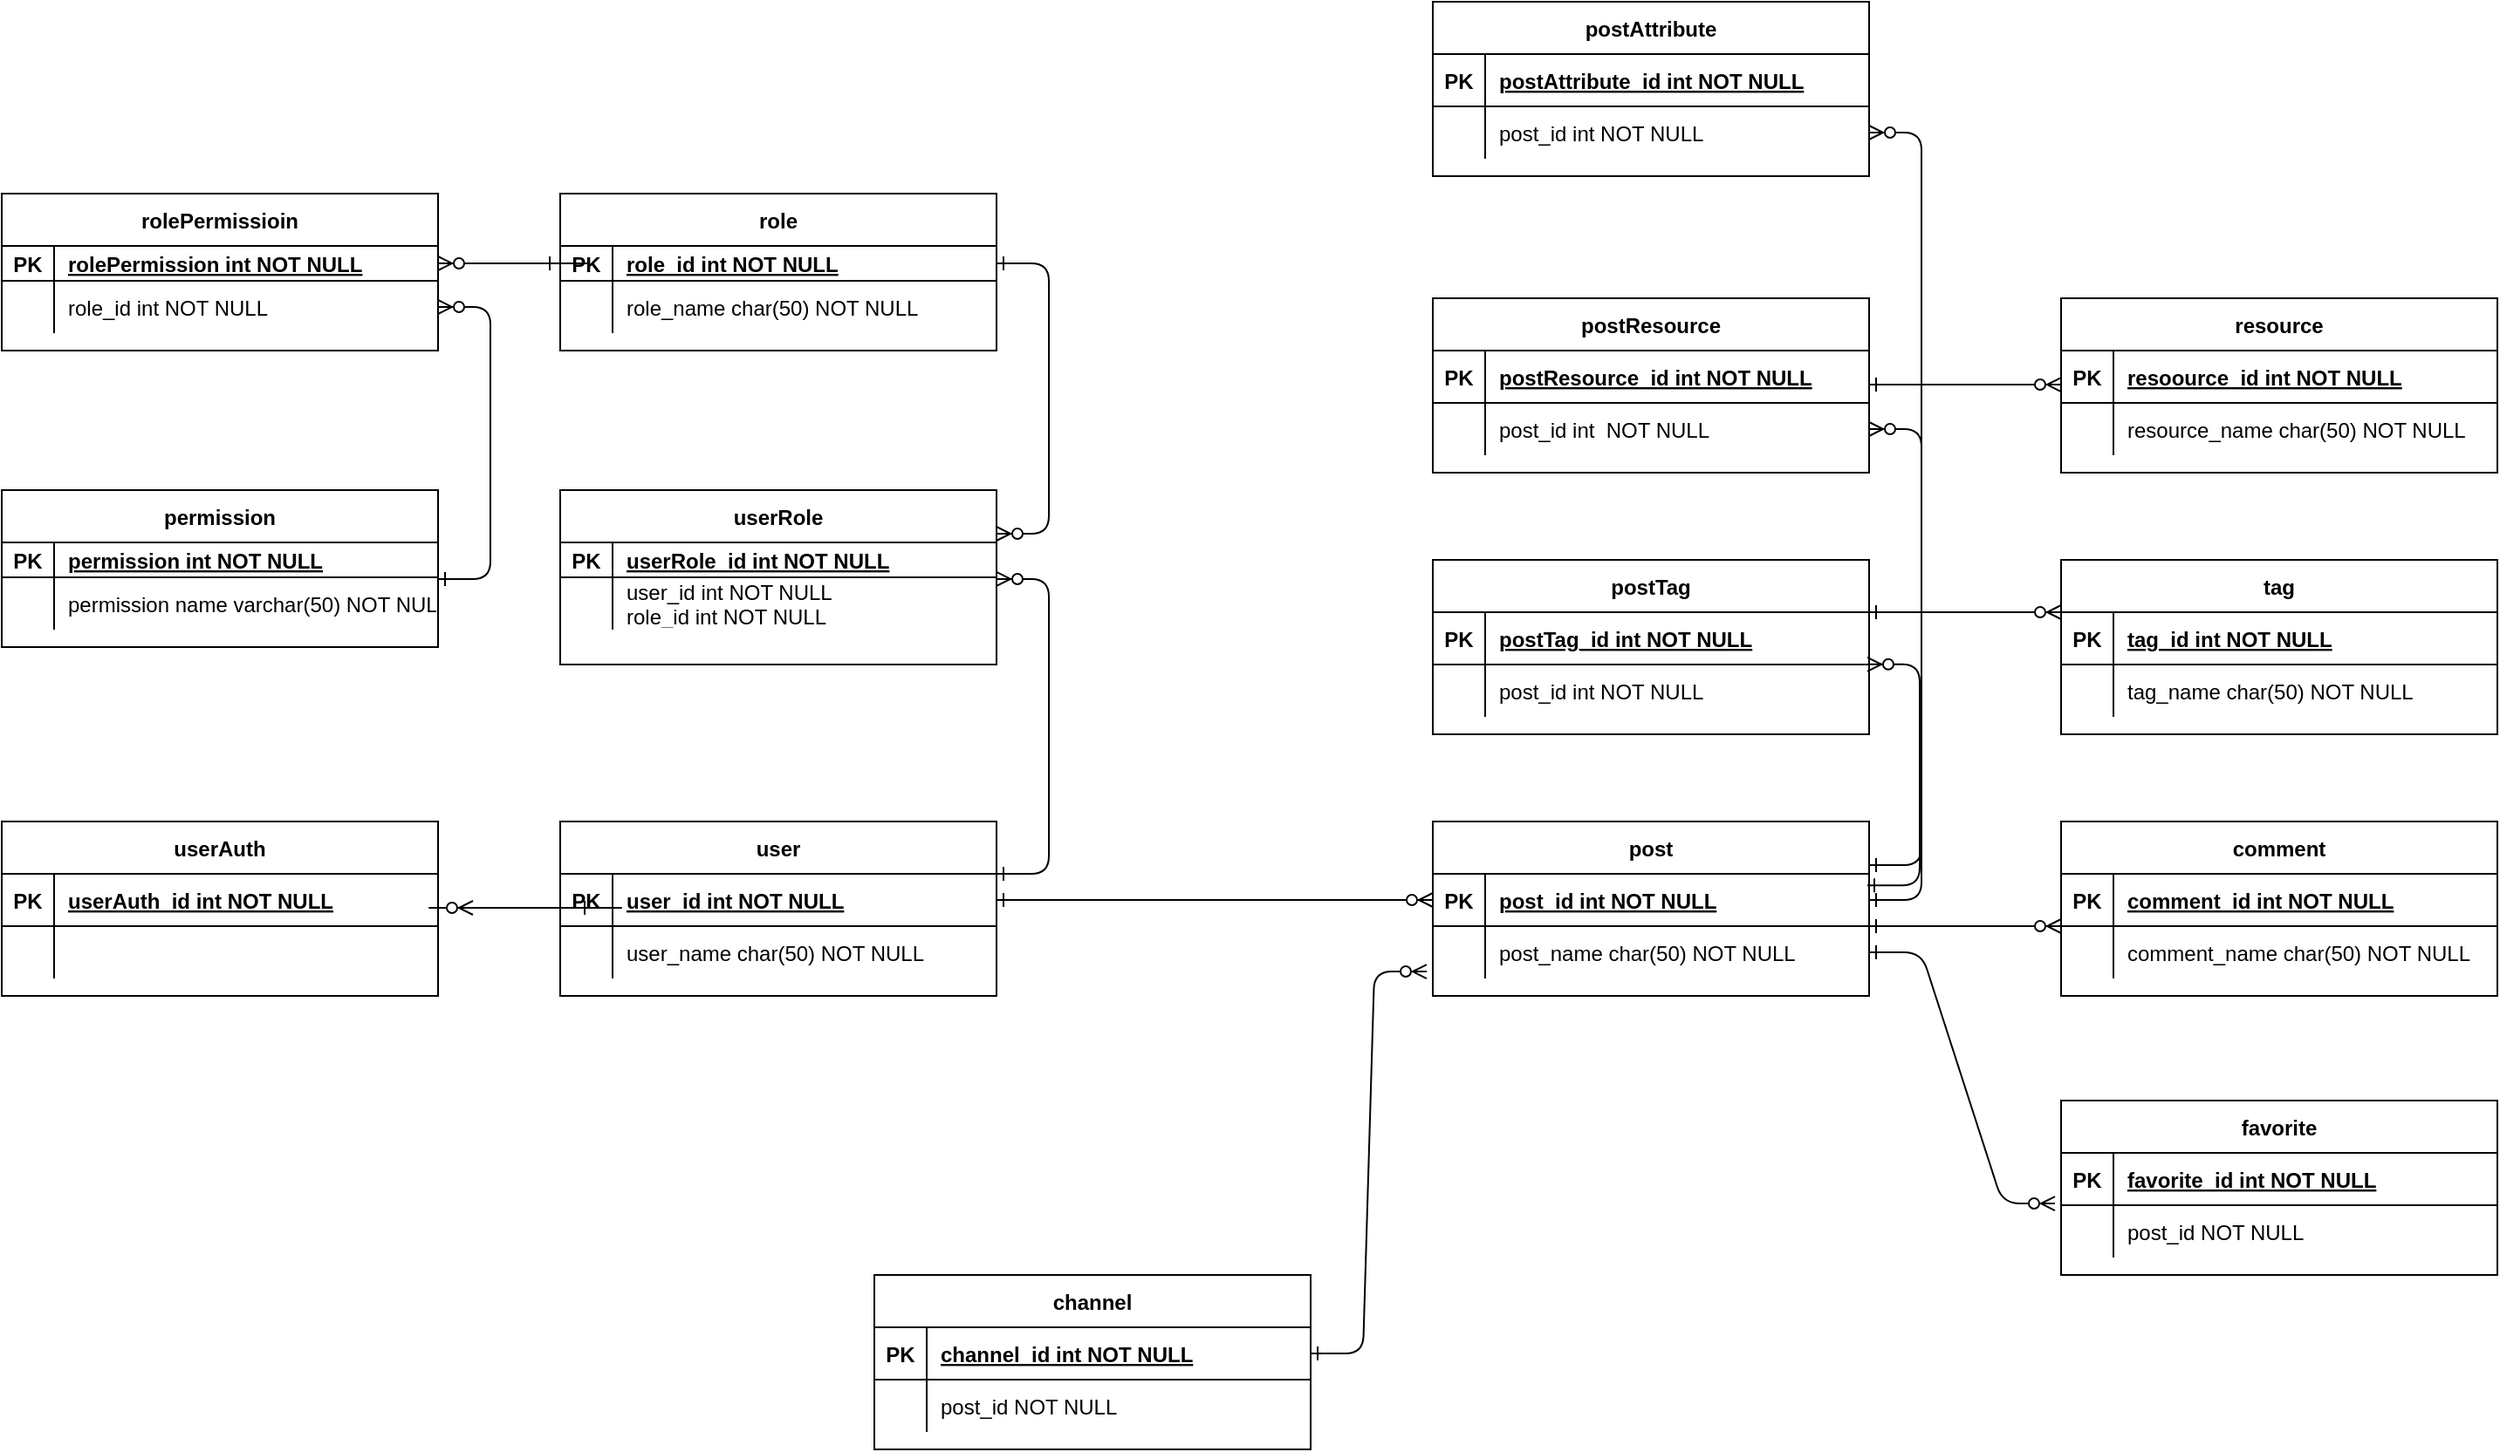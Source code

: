 <mxfile version="21.3.6" type="github">
  <diagram id="R2lEEEUBdFMjLlhIrx00" name="Page-1">
    <mxGraphModel dx="2758" dy="2134" grid="1" gridSize="10" guides="1" tooltips="1" connect="1" arrows="1" fold="1" page="1" pageScale="1" pageWidth="850" pageHeight="1100" math="0" shadow="0" extFonts="Permanent Marker^https://fonts.googleapis.com/css?family=Permanent+Marker">
      <root>
        <mxCell id="0" />
        <mxCell id="1" parent="0" />
        <mxCell id="C-vyLk0tnHw3VtMMgP7b-1" value="" style="edgeStyle=entityRelationEdgeStyle;endArrow=ERzeroToMany;startArrow=ERone;endFill=1;startFill=0;entryX=0;entryY=0.5;entryDx=0;entryDy=0;" parent="1" source="C-vyLk0tnHw3VtMMgP7b-24" target="NgvQVLvqdyNX3R87vhY4-76" edge="1">
          <mxGeometry width="100" height="100" relative="1" as="geometry">
            <mxPoint x="340" y="720" as="sourcePoint" />
            <mxPoint x="450" y="195" as="targetPoint" />
          </mxGeometry>
        </mxCell>
        <mxCell id="C-vyLk0tnHw3VtMMgP7b-12" value="" style="edgeStyle=entityRelationEdgeStyle;endArrow=ERzeroToMany;startArrow=ERone;endFill=1;startFill=0;" parent="1" edge="1">
          <mxGeometry width="100" height="100" relative="1" as="geometry">
            <mxPoint x="870" y="180" as="sourcePoint" />
            <mxPoint x="980" y="180" as="targetPoint" />
          </mxGeometry>
        </mxCell>
        <mxCell id="C-vyLk0tnHw3VtMMgP7b-23" value="user" style="shape=table;startSize=30;container=1;collapsible=1;childLayout=tableLayout;fixedRows=1;rowLines=0;fontStyle=1;align=center;resizeLast=1;" parent="1" vertex="1">
          <mxGeometry x="120" y="120" width="250" height="100" as="geometry" />
        </mxCell>
        <mxCell id="C-vyLk0tnHw3VtMMgP7b-24" value="" style="shape=partialRectangle;collapsible=0;dropTarget=0;pointerEvents=0;fillColor=none;points=[[0,0.5],[1,0.5]];portConstraint=eastwest;top=0;left=0;right=0;bottom=1;" parent="C-vyLk0tnHw3VtMMgP7b-23" vertex="1">
          <mxGeometry y="30" width="250" height="30" as="geometry" />
        </mxCell>
        <mxCell id="C-vyLk0tnHw3VtMMgP7b-25" value="PK" style="shape=partialRectangle;overflow=hidden;connectable=0;fillColor=none;top=0;left=0;bottom=0;right=0;fontStyle=1;" parent="C-vyLk0tnHw3VtMMgP7b-24" vertex="1">
          <mxGeometry width="30" height="30" as="geometry">
            <mxRectangle width="30" height="30" as="alternateBounds" />
          </mxGeometry>
        </mxCell>
        <mxCell id="C-vyLk0tnHw3VtMMgP7b-26" value="user_id int NOT NULL " style="shape=partialRectangle;overflow=hidden;connectable=0;fillColor=none;top=0;left=0;bottom=0;right=0;align=left;spacingLeft=6;fontStyle=5;" parent="C-vyLk0tnHw3VtMMgP7b-24" vertex="1">
          <mxGeometry x="30" width="220" height="30" as="geometry">
            <mxRectangle width="220" height="30" as="alternateBounds" />
          </mxGeometry>
        </mxCell>
        <mxCell id="C-vyLk0tnHw3VtMMgP7b-27" value="" style="shape=partialRectangle;collapsible=0;dropTarget=0;pointerEvents=0;fillColor=none;points=[[0,0.5],[1,0.5]];portConstraint=eastwest;top=0;left=0;right=0;bottom=0;" parent="C-vyLk0tnHw3VtMMgP7b-23" vertex="1">
          <mxGeometry y="60" width="250" height="30" as="geometry" />
        </mxCell>
        <mxCell id="C-vyLk0tnHw3VtMMgP7b-28" value="" style="shape=partialRectangle;overflow=hidden;connectable=0;fillColor=none;top=0;left=0;bottom=0;right=0;" parent="C-vyLk0tnHw3VtMMgP7b-27" vertex="1">
          <mxGeometry width="30" height="30" as="geometry">
            <mxRectangle width="30" height="30" as="alternateBounds" />
          </mxGeometry>
        </mxCell>
        <mxCell id="C-vyLk0tnHw3VtMMgP7b-29" value="user_name char(50) NOT NULL" style="shape=partialRectangle;overflow=hidden;connectable=0;fillColor=none;top=0;left=0;bottom=0;right=0;align=left;spacingLeft=6;" parent="C-vyLk0tnHw3VtMMgP7b-27" vertex="1">
          <mxGeometry x="30" width="220" height="30" as="geometry">
            <mxRectangle width="220" height="30" as="alternateBounds" />
          </mxGeometry>
        </mxCell>
        <mxCell id="NgvQVLvqdyNX3R87vhY4-1" value="role" style="shape=table;startSize=30;container=1;collapsible=1;childLayout=tableLayout;fixedRows=1;rowLines=0;fontStyle=1;align=center;resizeLast=1;" vertex="1" parent="1">
          <mxGeometry x="120" y="-240" width="250" height="90" as="geometry" />
        </mxCell>
        <mxCell id="NgvQVLvqdyNX3R87vhY4-2" value="" style="shape=partialRectangle;collapsible=0;dropTarget=0;pointerEvents=0;fillColor=none;points=[[0,0.5],[1,0.5]];portConstraint=eastwest;top=0;left=0;right=0;bottom=1;" vertex="1" parent="NgvQVLvqdyNX3R87vhY4-1">
          <mxGeometry y="30" width="250" height="20" as="geometry" />
        </mxCell>
        <mxCell id="NgvQVLvqdyNX3R87vhY4-3" value="PK" style="shape=partialRectangle;overflow=hidden;connectable=0;fillColor=none;top=0;left=0;bottom=0;right=0;fontStyle=1;" vertex="1" parent="NgvQVLvqdyNX3R87vhY4-2">
          <mxGeometry width="30" height="20" as="geometry">
            <mxRectangle width="30" height="20" as="alternateBounds" />
          </mxGeometry>
        </mxCell>
        <mxCell id="NgvQVLvqdyNX3R87vhY4-4" value="role_id int NOT NULL " style="shape=partialRectangle;overflow=hidden;connectable=0;fillColor=none;top=0;left=0;bottom=0;right=0;align=left;spacingLeft=6;fontStyle=5;" vertex="1" parent="NgvQVLvqdyNX3R87vhY4-2">
          <mxGeometry x="30" width="220" height="20" as="geometry">
            <mxRectangle width="220" height="20" as="alternateBounds" />
          </mxGeometry>
        </mxCell>
        <mxCell id="NgvQVLvqdyNX3R87vhY4-5" value="" style="shape=partialRectangle;collapsible=0;dropTarget=0;pointerEvents=0;fillColor=none;points=[[0,0.5],[1,0.5]];portConstraint=eastwest;top=0;left=0;right=0;bottom=0;" vertex="1" parent="NgvQVLvqdyNX3R87vhY4-1">
          <mxGeometry y="50" width="250" height="30" as="geometry" />
        </mxCell>
        <mxCell id="NgvQVLvqdyNX3R87vhY4-6" value="" style="shape=partialRectangle;overflow=hidden;connectable=0;fillColor=none;top=0;left=0;bottom=0;right=0;" vertex="1" parent="NgvQVLvqdyNX3R87vhY4-5">
          <mxGeometry width="30" height="30" as="geometry">
            <mxRectangle width="30" height="30" as="alternateBounds" />
          </mxGeometry>
        </mxCell>
        <mxCell id="NgvQVLvqdyNX3R87vhY4-7" value="role_name char(50) NOT NULL" style="shape=partialRectangle;overflow=hidden;connectable=0;fillColor=none;top=0;left=0;bottom=0;right=0;align=left;spacingLeft=6;" vertex="1" parent="NgvQVLvqdyNX3R87vhY4-5">
          <mxGeometry x="30" width="220" height="30" as="geometry">
            <mxRectangle width="220" height="30" as="alternateBounds" />
          </mxGeometry>
        </mxCell>
        <mxCell id="NgvQVLvqdyNX3R87vhY4-9" value="userRole" style="shape=table;startSize=30;container=1;collapsible=1;childLayout=tableLayout;fixedRows=1;rowLines=0;fontStyle=1;align=center;resizeLast=1;" vertex="1" parent="1">
          <mxGeometry x="120" y="-70" width="250" height="100" as="geometry" />
        </mxCell>
        <mxCell id="NgvQVLvqdyNX3R87vhY4-10" value="" style="shape=partialRectangle;collapsible=0;dropTarget=0;pointerEvents=0;fillColor=none;points=[[0,0.5],[1,0.5]];portConstraint=eastwest;top=0;left=0;right=0;bottom=1;" vertex="1" parent="NgvQVLvqdyNX3R87vhY4-9">
          <mxGeometry y="30" width="250" height="20" as="geometry" />
        </mxCell>
        <mxCell id="NgvQVLvqdyNX3R87vhY4-11" value="PK" style="shape=partialRectangle;overflow=hidden;connectable=0;fillColor=none;top=0;left=0;bottom=0;right=0;fontStyle=1;" vertex="1" parent="NgvQVLvqdyNX3R87vhY4-10">
          <mxGeometry width="30" height="20" as="geometry">
            <mxRectangle width="30" height="20" as="alternateBounds" />
          </mxGeometry>
        </mxCell>
        <mxCell id="NgvQVLvqdyNX3R87vhY4-12" value="userRole_id int NOT NULL " style="shape=partialRectangle;overflow=hidden;connectable=0;fillColor=none;top=0;left=0;bottom=0;right=0;align=left;spacingLeft=6;fontStyle=5;" vertex="1" parent="NgvQVLvqdyNX3R87vhY4-10">
          <mxGeometry x="30" width="220" height="20" as="geometry">
            <mxRectangle width="220" height="20" as="alternateBounds" />
          </mxGeometry>
        </mxCell>
        <mxCell id="NgvQVLvqdyNX3R87vhY4-13" value="" style="shape=partialRectangle;collapsible=0;dropTarget=0;pointerEvents=0;fillColor=none;points=[[0,0.5],[1,0.5]];portConstraint=eastwest;top=0;left=0;right=0;bottom=0;" vertex="1" parent="NgvQVLvqdyNX3R87vhY4-9">
          <mxGeometry y="50" width="250" height="30" as="geometry" />
        </mxCell>
        <mxCell id="NgvQVLvqdyNX3R87vhY4-14" value="" style="shape=partialRectangle;overflow=hidden;connectable=0;fillColor=none;top=0;left=0;bottom=0;right=0;" vertex="1" parent="NgvQVLvqdyNX3R87vhY4-13">
          <mxGeometry width="30" height="30" as="geometry">
            <mxRectangle width="30" height="30" as="alternateBounds" />
          </mxGeometry>
        </mxCell>
        <mxCell id="NgvQVLvqdyNX3R87vhY4-15" value="user_id int NOT NULL&#xa;role_id int NOT NULL" style="shape=partialRectangle;overflow=hidden;connectable=0;fillColor=none;top=0;left=0;bottom=0;right=0;align=left;spacingLeft=6;" vertex="1" parent="NgvQVLvqdyNX3R87vhY4-13">
          <mxGeometry x="30" width="220" height="30" as="geometry">
            <mxRectangle width="220" height="30" as="alternateBounds" />
          </mxGeometry>
        </mxCell>
        <mxCell id="NgvQVLvqdyNX3R87vhY4-17" value="" style="edgeStyle=entityRelationEdgeStyle;endArrow=ERzeroToMany;startArrow=ERone;endFill=1;startFill=0;entryX=1;entryY=0.033;entryDx=0;entryDy=0;entryPerimeter=0;" edge="1" parent="1" target="NgvQVLvqdyNX3R87vhY4-13">
          <mxGeometry width="100" height="100" relative="1" as="geometry">
            <mxPoint x="370" y="150" as="sourcePoint" />
            <mxPoint x="440" y="-40" as="targetPoint" />
          </mxGeometry>
        </mxCell>
        <mxCell id="NgvQVLvqdyNX3R87vhY4-20" value="" style="edgeStyle=entityRelationEdgeStyle;endArrow=ERzeroToMany;startArrow=ERone;endFill=1;startFill=0;entryX=1;entryY=0.25;entryDx=0;entryDy=0;exitX=1;exitY=0.5;exitDx=0;exitDy=0;" edge="1" parent="1" source="NgvQVLvqdyNX3R87vhY4-2" target="NgvQVLvqdyNX3R87vhY4-9">
          <mxGeometry width="100" height="100" relative="1" as="geometry">
            <mxPoint x="440" y="-200" as="sourcePoint" />
            <mxPoint x="380" y="-20" as="targetPoint" />
          </mxGeometry>
        </mxCell>
        <mxCell id="NgvQVLvqdyNX3R87vhY4-32" value="rolePermissioin" style="shape=table;startSize=30;container=1;collapsible=1;childLayout=tableLayout;fixedRows=1;rowLines=0;fontStyle=1;align=center;resizeLast=1;" vertex="1" parent="1">
          <mxGeometry x="-200" y="-240" width="250" height="90" as="geometry" />
        </mxCell>
        <mxCell id="NgvQVLvqdyNX3R87vhY4-33" value="" style="shape=partialRectangle;collapsible=0;dropTarget=0;pointerEvents=0;fillColor=none;points=[[0,0.5],[1,0.5]];portConstraint=eastwest;top=0;left=0;right=0;bottom=1;" vertex="1" parent="NgvQVLvqdyNX3R87vhY4-32">
          <mxGeometry y="30" width="250" height="20" as="geometry" />
        </mxCell>
        <mxCell id="NgvQVLvqdyNX3R87vhY4-34" value="PK" style="shape=partialRectangle;overflow=hidden;connectable=0;fillColor=none;top=0;left=0;bottom=0;right=0;fontStyle=1;" vertex="1" parent="NgvQVLvqdyNX3R87vhY4-33">
          <mxGeometry width="30" height="20" as="geometry">
            <mxRectangle width="30" height="20" as="alternateBounds" />
          </mxGeometry>
        </mxCell>
        <mxCell id="NgvQVLvqdyNX3R87vhY4-35" value="rolePermission int NOT NULL " style="shape=partialRectangle;overflow=hidden;connectable=0;fillColor=none;top=0;left=0;bottom=0;right=0;align=left;spacingLeft=6;fontStyle=5;" vertex="1" parent="NgvQVLvqdyNX3R87vhY4-33">
          <mxGeometry x="30" width="220" height="20" as="geometry">
            <mxRectangle width="220" height="20" as="alternateBounds" />
          </mxGeometry>
        </mxCell>
        <mxCell id="NgvQVLvqdyNX3R87vhY4-36" value="" style="shape=partialRectangle;collapsible=0;dropTarget=0;pointerEvents=0;fillColor=none;points=[[0,0.5],[1,0.5]];portConstraint=eastwest;top=0;left=0;right=0;bottom=0;" vertex="1" parent="NgvQVLvqdyNX3R87vhY4-32">
          <mxGeometry y="50" width="250" height="30" as="geometry" />
        </mxCell>
        <mxCell id="NgvQVLvqdyNX3R87vhY4-37" value="" style="shape=partialRectangle;overflow=hidden;connectable=0;fillColor=none;top=0;left=0;bottom=0;right=0;" vertex="1" parent="NgvQVLvqdyNX3R87vhY4-36">
          <mxGeometry width="30" height="30" as="geometry">
            <mxRectangle width="30" height="30" as="alternateBounds" />
          </mxGeometry>
        </mxCell>
        <mxCell id="NgvQVLvqdyNX3R87vhY4-38" value="role_id int NOT NULL" style="shape=partialRectangle;overflow=hidden;connectable=0;fillColor=none;top=0;left=0;bottom=0;right=0;align=left;spacingLeft=6;" vertex="1" parent="NgvQVLvqdyNX3R87vhY4-36">
          <mxGeometry x="30" width="220" height="30" as="geometry">
            <mxRectangle width="220" height="30" as="alternateBounds" />
          </mxGeometry>
        </mxCell>
        <mxCell id="NgvQVLvqdyNX3R87vhY4-39" value="" style="edgeStyle=entityRelationEdgeStyle;endArrow=ERzeroToMany;startArrow=ERone;endFill=1;startFill=0;entryX=1;entryY=0.5;entryDx=0;entryDy=0;" edge="1" parent="1" target="NgvQVLvqdyNX3R87vhY4-33">
          <mxGeometry width="100" height="100" relative="1" as="geometry">
            <mxPoint x="110" y="-200" as="sourcePoint" />
            <mxPoint x="380" y="-35" as="targetPoint" />
          </mxGeometry>
        </mxCell>
        <mxCell id="NgvQVLvqdyNX3R87vhY4-40" value="permission" style="shape=table;startSize=30;container=1;collapsible=1;childLayout=tableLayout;fixedRows=1;rowLines=0;fontStyle=1;align=center;resizeLast=1;" vertex="1" parent="1">
          <mxGeometry x="-200" y="-70" width="250" height="90" as="geometry" />
        </mxCell>
        <mxCell id="NgvQVLvqdyNX3R87vhY4-41" value="" style="shape=partialRectangle;collapsible=0;dropTarget=0;pointerEvents=0;fillColor=none;points=[[0,0.5],[1,0.5]];portConstraint=eastwest;top=0;left=0;right=0;bottom=1;" vertex="1" parent="NgvQVLvqdyNX3R87vhY4-40">
          <mxGeometry y="30" width="250" height="20" as="geometry" />
        </mxCell>
        <mxCell id="NgvQVLvqdyNX3R87vhY4-42" value="PK" style="shape=partialRectangle;overflow=hidden;connectable=0;fillColor=none;top=0;left=0;bottom=0;right=0;fontStyle=1;" vertex="1" parent="NgvQVLvqdyNX3R87vhY4-41">
          <mxGeometry width="30" height="20" as="geometry">
            <mxRectangle width="30" height="20" as="alternateBounds" />
          </mxGeometry>
        </mxCell>
        <mxCell id="NgvQVLvqdyNX3R87vhY4-43" value="permission int NOT NULL " style="shape=partialRectangle;overflow=hidden;connectable=0;fillColor=none;top=0;left=0;bottom=0;right=0;align=left;spacingLeft=6;fontStyle=5;" vertex="1" parent="NgvQVLvqdyNX3R87vhY4-41">
          <mxGeometry x="30" width="220" height="20" as="geometry">
            <mxRectangle width="220" height="20" as="alternateBounds" />
          </mxGeometry>
        </mxCell>
        <mxCell id="NgvQVLvqdyNX3R87vhY4-44" value="" style="shape=partialRectangle;collapsible=0;dropTarget=0;pointerEvents=0;fillColor=none;points=[[0,0.5],[1,0.5]];portConstraint=eastwest;top=0;left=0;right=0;bottom=0;" vertex="1" parent="NgvQVLvqdyNX3R87vhY4-40">
          <mxGeometry y="50" width="250" height="30" as="geometry" />
        </mxCell>
        <mxCell id="NgvQVLvqdyNX3R87vhY4-45" value="" style="shape=partialRectangle;overflow=hidden;connectable=0;fillColor=none;top=0;left=0;bottom=0;right=0;" vertex="1" parent="NgvQVLvqdyNX3R87vhY4-44">
          <mxGeometry width="30" height="30" as="geometry">
            <mxRectangle width="30" height="30" as="alternateBounds" />
          </mxGeometry>
        </mxCell>
        <mxCell id="NgvQVLvqdyNX3R87vhY4-46" value="permission name varchar(50) NOT NULL" style="shape=partialRectangle;overflow=hidden;connectable=0;fillColor=none;top=0;left=0;bottom=0;right=0;align=left;spacingLeft=6;" vertex="1" parent="NgvQVLvqdyNX3R87vhY4-44">
          <mxGeometry x="30" width="220" height="30" as="geometry">
            <mxRectangle width="220" height="30" as="alternateBounds" />
          </mxGeometry>
        </mxCell>
        <mxCell id="NgvQVLvqdyNX3R87vhY4-47" value="" style="edgeStyle=entityRelationEdgeStyle;endArrow=ERzeroToMany;startArrow=ERone;endFill=1;startFill=0;entryX=1;entryY=0.5;entryDx=0;entryDy=0;exitX=1;exitY=0.033;exitDx=0;exitDy=0;exitPerimeter=0;" edge="1" parent="1" source="NgvQVLvqdyNX3R87vhY4-44" target="NgvQVLvqdyNX3R87vhY4-36">
          <mxGeometry width="100" height="100" relative="1" as="geometry">
            <mxPoint x="120" y="-190" as="sourcePoint" />
            <mxPoint x="60" y="-190" as="targetPoint" />
          </mxGeometry>
        </mxCell>
        <mxCell id="NgvQVLvqdyNX3R87vhY4-57" value="userAuth" style="shape=table;startSize=30;container=1;collapsible=1;childLayout=tableLayout;fixedRows=1;rowLines=0;fontStyle=1;align=center;resizeLast=1;" vertex="1" parent="1">
          <mxGeometry x="-200" y="120" width="250" height="100" as="geometry" />
        </mxCell>
        <mxCell id="NgvQVLvqdyNX3R87vhY4-58" value="" style="shape=partialRectangle;collapsible=0;dropTarget=0;pointerEvents=0;fillColor=none;points=[[0,0.5],[1,0.5]];portConstraint=eastwest;top=0;left=0;right=0;bottom=1;" vertex="1" parent="NgvQVLvqdyNX3R87vhY4-57">
          <mxGeometry y="30" width="250" height="30" as="geometry" />
        </mxCell>
        <mxCell id="NgvQVLvqdyNX3R87vhY4-59" value="PK" style="shape=partialRectangle;overflow=hidden;connectable=0;fillColor=none;top=0;left=0;bottom=0;right=0;fontStyle=1;" vertex="1" parent="NgvQVLvqdyNX3R87vhY4-58">
          <mxGeometry width="30" height="30" as="geometry">
            <mxRectangle width="30" height="30" as="alternateBounds" />
          </mxGeometry>
        </mxCell>
        <mxCell id="NgvQVLvqdyNX3R87vhY4-60" value="userAuth_id int NOT NULL " style="shape=partialRectangle;overflow=hidden;connectable=0;fillColor=none;top=0;left=0;bottom=0;right=0;align=left;spacingLeft=6;fontStyle=5;" vertex="1" parent="NgvQVLvqdyNX3R87vhY4-58">
          <mxGeometry x="30" width="220" height="30" as="geometry">
            <mxRectangle width="220" height="30" as="alternateBounds" />
          </mxGeometry>
        </mxCell>
        <mxCell id="NgvQVLvqdyNX3R87vhY4-61" value="" style="shape=partialRectangle;collapsible=0;dropTarget=0;pointerEvents=0;fillColor=none;points=[[0,0.5],[1,0.5]];portConstraint=eastwest;top=0;left=0;right=0;bottom=0;" vertex="1" parent="NgvQVLvqdyNX3R87vhY4-57">
          <mxGeometry y="60" width="250" height="30" as="geometry" />
        </mxCell>
        <mxCell id="NgvQVLvqdyNX3R87vhY4-62" value="" style="shape=partialRectangle;overflow=hidden;connectable=0;fillColor=none;top=0;left=0;bottom=0;right=0;" vertex="1" parent="NgvQVLvqdyNX3R87vhY4-61">
          <mxGeometry width="30" height="30" as="geometry">
            <mxRectangle width="30" height="30" as="alternateBounds" />
          </mxGeometry>
        </mxCell>
        <mxCell id="NgvQVLvqdyNX3R87vhY4-63" value="" style="shape=partialRectangle;overflow=hidden;connectable=0;fillColor=none;top=0;left=0;bottom=0;right=0;align=left;spacingLeft=6;" vertex="1" parent="NgvQVLvqdyNX3R87vhY4-61">
          <mxGeometry x="30" width="220" height="30" as="geometry">
            <mxRectangle width="220" height="30" as="alternateBounds" />
          </mxGeometry>
        </mxCell>
        <mxCell id="NgvQVLvqdyNX3R87vhY4-64" value="" style="edgeStyle=entityRelationEdgeStyle;endArrow=ERzeroToMany;startArrow=ERone;endFill=1;startFill=0;entryX=1;entryY=0.5;entryDx=0;entryDy=0;" edge="1" parent="1">
          <mxGeometry width="100" height="100" relative="1" as="geometry">
            <mxPoint x="130" y="169.5" as="sourcePoint" />
            <mxPoint x="70" y="169.5" as="targetPoint" />
          </mxGeometry>
        </mxCell>
        <mxCell id="NgvQVLvqdyNX3R87vhY4-75" value="post" style="shape=table;startSize=30;container=1;collapsible=1;childLayout=tableLayout;fixedRows=1;rowLines=0;fontStyle=1;align=center;resizeLast=1;" vertex="1" parent="1">
          <mxGeometry x="620" y="120" width="250" height="100" as="geometry" />
        </mxCell>
        <mxCell id="NgvQVLvqdyNX3R87vhY4-76" value="" style="shape=partialRectangle;collapsible=0;dropTarget=0;pointerEvents=0;fillColor=none;points=[[0,0.5],[1,0.5]];portConstraint=eastwest;top=0;left=0;right=0;bottom=1;" vertex="1" parent="NgvQVLvqdyNX3R87vhY4-75">
          <mxGeometry y="30" width="250" height="30" as="geometry" />
        </mxCell>
        <mxCell id="NgvQVLvqdyNX3R87vhY4-77" value="PK" style="shape=partialRectangle;overflow=hidden;connectable=0;fillColor=none;top=0;left=0;bottom=0;right=0;fontStyle=1;" vertex="1" parent="NgvQVLvqdyNX3R87vhY4-76">
          <mxGeometry width="30" height="30" as="geometry">
            <mxRectangle width="30" height="30" as="alternateBounds" />
          </mxGeometry>
        </mxCell>
        <mxCell id="NgvQVLvqdyNX3R87vhY4-78" value="post_id int NOT NULL " style="shape=partialRectangle;overflow=hidden;connectable=0;fillColor=none;top=0;left=0;bottom=0;right=0;align=left;spacingLeft=6;fontStyle=5;" vertex="1" parent="NgvQVLvqdyNX3R87vhY4-76">
          <mxGeometry x="30" width="220" height="30" as="geometry">
            <mxRectangle width="220" height="30" as="alternateBounds" />
          </mxGeometry>
        </mxCell>
        <mxCell id="NgvQVLvqdyNX3R87vhY4-79" value="" style="shape=partialRectangle;collapsible=0;dropTarget=0;pointerEvents=0;fillColor=none;points=[[0,0.5],[1,0.5]];portConstraint=eastwest;top=0;left=0;right=0;bottom=0;" vertex="1" parent="NgvQVLvqdyNX3R87vhY4-75">
          <mxGeometry y="60" width="250" height="30" as="geometry" />
        </mxCell>
        <mxCell id="NgvQVLvqdyNX3R87vhY4-80" value="" style="shape=partialRectangle;overflow=hidden;connectable=0;fillColor=none;top=0;left=0;bottom=0;right=0;" vertex="1" parent="NgvQVLvqdyNX3R87vhY4-79">
          <mxGeometry width="30" height="30" as="geometry">
            <mxRectangle width="30" height="30" as="alternateBounds" />
          </mxGeometry>
        </mxCell>
        <mxCell id="NgvQVLvqdyNX3R87vhY4-81" value="post_name char(50) NOT NULL" style="shape=partialRectangle;overflow=hidden;connectable=0;fillColor=none;top=0;left=0;bottom=0;right=0;align=left;spacingLeft=6;" vertex="1" parent="NgvQVLvqdyNX3R87vhY4-79">
          <mxGeometry x="30" width="220" height="30" as="geometry">
            <mxRectangle width="220" height="30" as="alternateBounds" />
          </mxGeometry>
        </mxCell>
        <mxCell id="NgvQVLvqdyNX3R87vhY4-82" value="postTag" style="shape=table;startSize=30;container=1;collapsible=1;childLayout=tableLayout;fixedRows=1;rowLines=0;fontStyle=1;align=center;resizeLast=1;" vertex="1" parent="1">
          <mxGeometry x="620" y="-30" width="250" height="100" as="geometry" />
        </mxCell>
        <mxCell id="NgvQVLvqdyNX3R87vhY4-83" value="" style="shape=partialRectangle;collapsible=0;dropTarget=0;pointerEvents=0;fillColor=none;points=[[0,0.5],[1,0.5]];portConstraint=eastwest;top=0;left=0;right=0;bottom=1;" vertex="1" parent="NgvQVLvqdyNX3R87vhY4-82">
          <mxGeometry y="30" width="250" height="30" as="geometry" />
        </mxCell>
        <mxCell id="NgvQVLvqdyNX3R87vhY4-84" value="PK" style="shape=partialRectangle;overflow=hidden;connectable=0;fillColor=none;top=0;left=0;bottom=0;right=0;fontStyle=1;" vertex="1" parent="NgvQVLvqdyNX3R87vhY4-83">
          <mxGeometry width="30" height="30" as="geometry">
            <mxRectangle width="30" height="30" as="alternateBounds" />
          </mxGeometry>
        </mxCell>
        <mxCell id="NgvQVLvqdyNX3R87vhY4-85" value="postTag_id int NOT NULL " style="shape=partialRectangle;overflow=hidden;connectable=0;fillColor=none;top=0;left=0;bottom=0;right=0;align=left;spacingLeft=6;fontStyle=5;" vertex="1" parent="NgvQVLvqdyNX3R87vhY4-83">
          <mxGeometry x="30" width="220" height="30" as="geometry">
            <mxRectangle width="220" height="30" as="alternateBounds" />
          </mxGeometry>
        </mxCell>
        <mxCell id="NgvQVLvqdyNX3R87vhY4-86" value="" style="shape=partialRectangle;collapsible=0;dropTarget=0;pointerEvents=0;fillColor=none;points=[[0,0.5],[1,0.5]];portConstraint=eastwest;top=0;left=0;right=0;bottom=0;" vertex="1" parent="NgvQVLvqdyNX3R87vhY4-82">
          <mxGeometry y="60" width="250" height="30" as="geometry" />
        </mxCell>
        <mxCell id="NgvQVLvqdyNX3R87vhY4-87" value="" style="shape=partialRectangle;overflow=hidden;connectable=0;fillColor=none;top=0;left=0;bottom=0;right=0;" vertex="1" parent="NgvQVLvqdyNX3R87vhY4-86">
          <mxGeometry width="30" height="30" as="geometry">
            <mxRectangle width="30" height="30" as="alternateBounds" />
          </mxGeometry>
        </mxCell>
        <mxCell id="NgvQVLvqdyNX3R87vhY4-88" value="post_id int NOT NULL" style="shape=partialRectangle;overflow=hidden;connectable=0;fillColor=none;top=0;left=0;bottom=0;right=0;align=left;spacingLeft=6;" vertex="1" parent="NgvQVLvqdyNX3R87vhY4-86">
          <mxGeometry x="30" width="220" height="30" as="geometry">
            <mxRectangle width="220" height="30" as="alternateBounds" />
          </mxGeometry>
        </mxCell>
        <mxCell id="NgvQVLvqdyNX3R87vhY4-92" value="postAttribute" style="shape=table;startSize=30;container=1;collapsible=1;childLayout=tableLayout;fixedRows=1;rowLines=0;fontStyle=1;align=center;resizeLast=1;" vertex="1" parent="1">
          <mxGeometry x="620" y="-350" width="250" height="100" as="geometry" />
        </mxCell>
        <mxCell id="NgvQVLvqdyNX3R87vhY4-93" value="" style="shape=partialRectangle;collapsible=0;dropTarget=0;pointerEvents=0;fillColor=none;points=[[0,0.5],[1,0.5]];portConstraint=eastwest;top=0;left=0;right=0;bottom=1;" vertex="1" parent="NgvQVLvqdyNX3R87vhY4-92">
          <mxGeometry y="30" width="250" height="30" as="geometry" />
        </mxCell>
        <mxCell id="NgvQVLvqdyNX3R87vhY4-94" value="PK" style="shape=partialRectangle;overflow=hidden;connectable=0;fillColor=none;top=0;left=0;bottom=0;right=0;fontStyle=1;" vertex="1" parent="NgvQVLvqdyNX3R87vhY4-93">
          <mxGeometry width="30" height="30" as="geometry">
            <mxRectangle width="30" height="30" as="alternateBounds" />
          </mxGeometry>
        </mxCell>
        <mxCell id="NgvQVLvqdyNX3R87vhY4-95" value="postAttribute_id int NOT NULL " style="shape=partialRectangle;overflow=hidden;connectable=0;fillColor=none;top=0;left=0;bottom=0;right=0;align=left;spacingLeft=6;fontStyle=5;" vertex="1" parent="NgvQVLvqdyNX3R87vhY4-93">
          <mxGeometry x="30" width="220" height="30" as="geometry">
            <mxRectangle width="220" height="30" as="alternateBounds" />
          </mxGeometry>
        </mxCell>
        <mxCell id="NgvQVLvqdyNX3R87vhY4-96" value="" style="shape=partialRectangle;collapsible=0;dropTarget=0;pointerEvents=0;fillColor=none;points=[[0,0.5],[1,0.5]];portConstraint=eastwest;top=0;left=0;right=0;bottom=0;" vertex="1" parent="NgvQVLvqdyNX3R87vhY4-92">
          <mxGeometry y="60" width="250" height="30" as="geometry" />
        </mxCell>
        <mxCell id="NgvQVLvqdyNX3R87vhY4-97" value="" style="shape=partialRectangle;overflow=hidden;connectable=0;fillColor=none;top=0;left=0;bottom=0;right=0;" vertex="1" parent="NgvQVLvqdyNX3R87vhY4-96">
          <mxGeometry width="30" height="30" as="geometry">
            <mxRectangle width="30" height="30" as="alternateBounds" />
          </mxGeometry>
        </mxCell>
        <mxCell id="NgvQVLvqdyNX3R87vhY4-98" value="post_id int NOT NULL" style="shape=partialRectangle;overflow=hidden;connectable=0;fillColor=none;top=0;left=0;bottom=0;right=0;align=left;spacingLeft=6;" vertex="1" parent="NgvQVLvqdyNX3R87vhY4-96">
          <mxGeometry x="30" width="220" height="30" as="geometry">
            <mxRectangle width="220" height="30" as="alternateBounds" />
          </mxGeometry>
        </mxCell>
        <mxCell id="NgvQVLvqdyNX3R87vhY4-109" value="comment" style="shape=table;startSize=30;container=1;collapsible=1;childLayout=tableLayout;fixedRows=1;rowLines=0;fontStyle=1;align=center;resizeLast=1;" vertex="1" parent="1">
          <mxGeometry x="980" y="120" width="250" height="100" as="geometry" />
        </mxCell>
        <mxCell id="NgvQVLvqdyNX3R87vhY4-110" value="" style="shape=partialRectangle;collapsible=0;dropTarget=0;pointerEvents=0;fillColor=none;points=[[0,0.5],[1,0.5]];portConstraint=eastwest;top=0;left=0;right=0;bottom=1;" vertex="1" parent="NgvQVLvqdyNX3R87vhY4-109">
          <mxGeometry y="30" width="250" height="30" as="geometry" />
        </mxCell>
        <mxCell id="NgvQVLvqdyNX3R87vhY4-111" value="PK" style="shape=partialRectangle;overflow=hidden;connectable=0;fillColor=none;top=0;left=0;bottom=0;right=0;fontStyle=1;" vertex="1" parent="NgvQVLvqdyNX3R87vhY4-110">
          <mxGeometry width="30" height="30" as="geometry">
            <mxRectangle width="30" height="30" as="alternateBounds" />
          </mxGeometry>
        </mxCell>
        <mxCell id="NgvQVLvqdyNX3R87vhY4-112" value="comment_id int NOT NULL " style="shape=partialRectangle;overflow=hidden;connectable=0;fillColor=none;top=0;left=0;bottom=0;right=0;align=left;spacingLeft=6;fontStyle=5;" vertex="1" parent="NgvQVLvqdyNX3R87vhY4-110">
          <mxGeometry x="30" width="220" height="30" as="geometry">
            <mxRectangle width="220" height="30" as="alternateBounds" />
          </mxGeometry>
        </mxCell>
        <mxCell id="NgvQVLvqdyNX3R87vhY4-113" value="" style="shape=partialRectangle;collapsible=0;dropTarget=0;pointerEvents=0;fillColor=none;points=[[0,0.5],[1,0.5]];portConstraint=eastwest;top=0;left=0;right=0;bottom=0;" vertex="1" parent="NgvQVLvqdyNX3R87vhY4-109">
          <mxGeometry y="60" width="250" height="30" as="geometry" />
        </mxCell>
        <mxCell id="NgvQVLvqdyNX3R87vhY4-114" value="" style="shape=partialRectangle;overflow=hidden;connectable=0;fillColor=none;top=0;left=0;bottom=0;right=0;" vertex="1" parent="NgvQVLvqdyNX3R87vhY4-113">
          <mxGeometry width="30" height="30" as="geometry">
            <mxRectangle width="30" height="30" as="alternateBounds" />
          </mxGeometry>
        </mxCell>
        <mxCell id="NgvQVLvqdyNX3R87vhY4-115" value="comment_name char(50) NOT NULL" style="shape=partialRectangle;overflow=hidden;connectable=0;fillColor=none;top=0;left=0;bottom=0;right=0;align=left;spacingLeft=6;" vertex="1" parent="NgvQVLvqdyNX3R87vhY4-113">
          <mxGeometry x="30" width="220" height="30" as="geometry">
            <mxRectangle width="220" height="30" as="alternateBounds" />
          </mxGeometry>
        </mxCell>
        <mxCell id="NgvQVLvqdyNX3R87vhY4-116" value="postResource" style="shape=table;startSize=30;container=1;collapsible=1;childLayout=tableLayout;fixedRows=1;rowLines=0;fontStyle=1;align=center;resizeLast=1;" vertex="1" parent="1">
          <mxGeometry x="620" y="-180" width="250" height="100" as="geometry" />
        </mxCell>
        <mxCell id="NgvQVLvqdyNX3R87vhY4-117" value="" style="shape=partialRectangle;collapsible=0;dropTarget=0;pointerEvents=0;fillColor=none;points=[[0,0.5],[1,0.5]];portConstraint=eastwest;top=0;left=0;right=0;bottom=1;" vertex="1" parent="NgvQVLvqdyNX3R87vhY4-116">
          <mxGeometry y="30" width="250" height="30" as="geometry" />
        </mxCell>
        <mxCell id="NgvQVLvqdyNX3R87vhY4-118" value="PK" style="shape=partialRectangle;overflow=hidden;connectable=0;fillColor=none;top=0;left=0;bottom=0;right=0;fontStyle=1;" vertex="1" parent="NgvQVLvqdyNX3R87vhY4-117">
          <mxGeometry width="30" height="30" as="geometry">
            <mxRectangle width="30" height="30" as="alternateBounds" />
          </mxGeometry>
        </mxCell>
        <mxCell id="NgvQVLvqdyNX3R87vhY4-119" value="postResource_id int NOT NULL " style="shape=partialRectangle;overflow=hidden;connectable=0;fillColor=none;top=0;left=0;bottom=0;right=0;align=left;spacingLeft=6;fontStyle=5;" vertex="1" parent="NgvQVLvqdyNX3R87vhY4-117">
          <mxGeometry x="30" width="220" height="30" as="geometry">
            <mxRectangle width="220" height="30" as="alternateBounds" />
          </mxGeometry>
        </mxCell>
        <mxCell id="NgvQVLvqdyNX3R87vhY4-120" value="" style="shape=partialRectangle;collapsible=0;dropTarget=0;pointerEvents=0;fillColor=none;points=[[0,0.5],[1,0.5]];portConstraint=eastwest;top=0;left=0;right=0;bottom=0;" vertex="1" parent="NgvQVLvqdyNX3R87vhY4-116">
          <mxGeometry y="60" width="250" height="30" as="geometry" />
        </mxCell>
        <mxCell id="NgvQVLvqdyNX3R87vhY4-121" value="" style="shape=partialRectangle;overflow=hidden;connectable=0;fillColor=none;top=0;left=0;bottom=0;right=0;" vertex="1" parent="NgvQVLvqdyNX3R87vhY4-120">
          <mxGeometry width="30" height="30" as="geometry">
            <mxRectangle width="30" height="30" as="alternateBounds" />
          </mxGeometry>
        </mxCell>
        <mxCell id="NgvQVLvqdyNX3R87vhY4-122" value="post_id int  NOT NULL" style="shape=partialRectangle;overflow=hidden;connectable=0;fillColor=none;top=0;left=0;bottom=0;right=0;align=left;spacingLeft=6;" vertex="1" parent="NgvQVLvqdyNX3R87vhY4-120">
          <mxGeometry x="30" width="220" height="30" as="geometry">
            <mxRectangle width="220" height="30" as="alternateBounds" />
          </mxGeometry>
        </mxCell>
        <mxCell id="NgvQVLvqdyNX3R87vhY4-123" value="" style="edgeStyle=entityRelationEdgeStyle;endArrow=ERzeroToMany;startArrow=ERone;endFill=1;startFill=0;entryX=0.996;entryY=-0.003;entryDx=0;entryDy=0;entryPerimeter=0;exitX=0.996;exitY=0.219;exitDx=0;exitDy=0;exitPerimeter=0;" edge="1" parent="1" source="NgvQVLvqdyNX3R87vhY4-76" target="NgvQVLvqdyNX3R87vhY4-86">
          <mxGeometry width="100" height="100" relative="1" as="geometry">
            <mxPoint x="880" y="140" as="sourcePoint" />
            <mxPoint x="990" y="190" as="targetPoint" />
          </mxGeometry>
        </mxCell>
        <mxCell id="NgvQVLvqdyNX3R87vhY4-124" value="tag" style="shape=table;startSize=30;container=1;collapsible=1;childLayout=tableLayout;fixedRows=1;rowLines=0;fontStyle=1;align=center;resizeLast=1;" vertex="1" parent="1">
          <mxGeometry x="980" y="-30" width="250" height="100" as="geometry" />
        </mxCell>
        <mxCell id="NgvQVLvqdyNX3R87vhY4-125" value="" style="shape=partialRectangle;collapsible=0;dropTarget=0;pointerEvents=0;fillColor=none;points=[[0,0.5],[1,0.5]];portConstraint=eastwest;top=0;left=0;right=0;bottom=1;" vertex="1" parent="NgvQVLvqdyNX3R87vhY4-124">
          <mxGeometry y="30" width="250" height="30" as="geometry" />
        </mxCell>
        <mxCell id="NgvQVLvqdyNX3R87vhY4-126" value="PK" style="shape=partialRectangle;overflow=hidden;connectable=0;fillColor=none;top=0;left=0;bottom=0;right=0;fontStyle=1;" vertex="1" parent="NgvQVLvqdyNX3R87vhY4-125">
          <mxGeometry width="30" height="30" as="geometry">
            <mxRectangle width="30" height="30" as="alternateBounds" />
          </mxGeometry>
        </mxCell>
        <mxCell id="NgvQVLvqdyNX3R87vhY4-127" value="tag_id int NOT NULL " style="shape=partialRectangle;overflow=hidden;connectable=0;fillColor=none;top=0;left=0;bottom=0;right=0;align=left;spacingLeft=6;fontStyle=5;" vertex="1" parent="NgvQVLvqdyNX3R87vhY4-125">
          <mxGeometry x="30" width="220" height="30" as="geometry">
            <mxRectangle width="220" height="30" as="alternateBounds" />
          </mxGeometry>
        </mxCell>
        <mxCell id="NgvQVLvqdyNX3R87vhY4-128" value="" style="shape=partialRectangle;collapsible=0;dropTarget=0;pointerEvents=0;fillColor=none;points=[[0,0.5],[1,0.5]];portConstraint=eastwest;top=0;left=0;right=0;bottom=0;" vertex="1" parent="NgvQVLvqdyNX3R87vhY4-124">
          <mxGeometry y="60" width="250" height="30" as="geometry" />
        </mxCell>
        <mxCell id="NgvQVLvqdyNX3R87vhY4-129" value="" style="shape=partialRectangle;overflow=hidden;connectable=0;fillColor=none;top=0;left=0;bottom=0;right=0;" vertex="1" parent="NgvQVLvqdyNX3R87vhY4-128">
          <mxGeometry width="30" height="30" as="geometry">
            <mxRectangle width="30" height="30" as="alternateBounds" />
          </mxGeometry>
        </mxCell>
        <mxCell id="NgvQVLvqdyNX3R87vhY4-130" value="tag_name char(50) NOT NULL" style="shape=partialRectangle;overflow=hidden;connectable=0;fillColor=none;top=0;left=0;bottom=0;right=0;align=left;spacingLeft=6;" vertex="1" parent="NgvQVLvqdyNX3R87vhY4-128">
          <mxGeometry x="30" width="220" height="30" as="geometry">
            <mxRectangle width="220" height="30" as="alternateBounds" />
          </mxGeometry>
        </mxCell>
        <mxCell id="NgvQVLvqdyNX3R87vhY4-131" value="" style="edgeStyle=entityRelationEdgeStyle;endArrow=ERzeroToMany;startArrow=ERone;endFill=1;startFill=0;" edge="1" parent="1">
          <mxGeometry width="100" height="100" relative="1" as="geometry">
            <mxPoint x="870" as="sourcePoint" />
            <mxPoint x="980" as="targetPoint" />
          </mxGeometry>
        </mxCell>
        <mxCell id="NgvQVLvqdyNX3R87vhY4-132" value="resource" style="shape=table;startSize=30;container=1;collapsible=1;childLayout=tableLayout;fixedRows=1;rowLines=0;fontStyle=1;align=center;resizeLast=1;" vertex="1" parent="1">
          <mxGeometry x="980" y="-180" width="250" height="100" as="geometry" />
        </mxCell>
        <mxCell id="NgvQVLvqdyNX3R87vhY4-133" value="" style="shape=partialRectangle;collapsible=0;dropTarget=0;pointerEvents=0;fillColor=none;points=[[0,0.5],[1,0.5]];portConstraint=eastwest;top=0;left=0;right=0;bottom=1;" vertex="1" parent="NgvQVLvqdyNX3R87vhY4-132">
          <mxGeometry y="30" width="250" height="30" as="geometry" />
        </mxCell>
        <mxCell id="NgvQVLvqdyNX3R87vhY4-134" value="PK" style="shape=partialRectangle;overflow=hidden;connectable=0;fillColor=none;top=0;left=0;bottom=0;right=0;fontStyle=1;" vertex="1" parent="NgvQVLvqdyNX3R87vhY4-133">
          <mxGeometry width="30" height="30" as="geometry">
            <mxRectangle width="30" height="30" as="alternateBounds" />
          </mxGeometry>
        </mxCell>
        <mxCell id="NgvQVLvqdyNX3R87vhY4-135" value="resoource_id int NOT NULL " style="shape=partialRectangle;overflow=hidden;connectable=0;fillColor=none;top=0;left=0;bottom=0;right=0;align=left;spacingLeft=6;fontStyle=5;" vertex="1" parent="NgvQVLvqdyNX3R87vhY4-133">
          <mxGeometry x="30" width="220" height="30" as="geometry">
            <mxRectangle width="220" height="30" as="alternateBounds" />
          </mxGeometry>
        </mxCell>
        <mxCell id="NgvQVLvqdyNX3R87vhY4-136" value="" style="shape=partialRectangle;collapsible=0;dropTarget=0;pointerEvents=0;fillColor=none;points=[[0,0.5],[1,0.5]];portConstraint=eastwest;top=0;left=0;right=0;bottom=0;" vertex="1" parent="NgvQVLvqdyNX3R87vhY4-132">
          <mxGeometry y="60" width="250" height="30" as="geometry" />
        </mxCell>
        <mxCell id="NgvQVLvqdyNX3R87vhY4-137" value="" style="shape=partialRectangle;overflow=hidden;connectable=0;fillColor=none;top=0;left=0;bottom=0;right=0;" vertex="1" parent="NgvQVLvqdyNX3R87vhY4-136">
          <mxGeometry width="30" height="30" as="geometry">
            <mxRectangle width="30" height="30" as="alternateBounds" />
          </mxGeometry>
        </mxCell>
        <mxCell id="NgvQVLvqdyNX3R87vhY4-138" value="resource_name char(50) NOT NULL" style="shape=partialRectangle;overflow=hidden;connectable=0;fillColor=none;top=0;left=0;bottom=0;right=0;align=left;spacingLeft=6;" vertex="1" parent="NgvQVLvqdyNX3R87vhY4-136">
          <mxGeometry x="30" width="220" height="30" as="geometry">
            <mxRectangle width="220" height="30" as="alternateBounds" />
          </mxGeometry>
        </mxCell>
        <mxCell id="NgvQVLvqdyNX3R87vhY4-139" value="" style="edgeStyle=entityRelationEdgeStyle;endArrow=ERzeroToMany;startArrow=ERone;endFill=1;startFill=0;entryX=1;entryY=0.5;entryDx=0;entryDy=0;exitX=1;exitY=0.25;exitDx=0;exitDy=0;" edge="1" parent="1" source="NgvQVLvqdyNX3R87vhY4-75" target="NgvQVLvqdyNX3R87vhY4-120">
          <mxGeometry width="100" height="100" relative="1" as="geometry">
            <mxPoint x="879" y="167" as="sourcePoint" />
            <mxPoint x="879" y="40" as="targetPoint" />
          </mxGeometry>
        </mxCell>
        <mxCell id="NgvQVLvqdyNX3R87vhY4-140" value="" style="edgeStyle=entityRelationEdgeStyle;endArrow=ERzeroToMany;startArrow=ERone;endFill=1;startFill=0;" edge="1" parent="1">
          <mxGeometry width="100" height="100" relative="1" as="geometry">
            <mxPoint x="870" y="-130.48" as="sourcePoint" />
            <mxPoint x="980" y="-130.48" as="targetPoint" />
          </mxGeometry>
        </mxCell>
        <mxCell id="NgvQVLvqdyNX3R87vhY4-141" value="" style="edgeStyle=entityRelationEdgeStyle;endArrow=ERzeroToMany;startArrow=ERone;endFill=1;startFill=0;entryX=1;entryY=0.5;entryDx=0;entryDy=0;exitX=1;exitY=0.5;exitDx=0;exitDy=0;" edge="1" parent="1" source="NgvQVLvqdyNX3R87vhY4-76" target="NgvQVLvqdyNX3R87vhY4-96">
          <mxGeometry width="100" height="100" relative="1" as="geometry">
            <mxPoint x="880" y="155" as="sourcePoint" />
            <mxPoint x="880" y="-95" as="targetPoint" />
          </mxGeometry>
        </mxCell>
        <mxCell id="NgvQVLvqdyNX3R87vhY4-142" value="favorite" style="shape=table;startSize=30;container=1;collapsible=1;childLayout=tableLayout;fixedRows=1;rowLines=0;fontStyle=1;align=center;resizeLast=1;" vertex="1" parent="1">
          <mxGeometry x="980" y="280" width="250" height="100" as="geometry" />
        </mxCell>
        <mxCell id="NgvQVLvqdyNX3R87vhY4-143" value="" style="shape=partialRectangle;collapsible=0;dropTarget=0;pointerEvents=0;fillColor=none;points=[[0,0.5],[1,0.5]];portConstraint=eastwest;top=0;left=0;right=0;bottom=1;" vertex="1" parent="NgvQVLvqdyNX3R87vhY4-142">
          <mxGeometry y="30" width="250" height="30" as="geometry" />
        </mxCell>
        <mxCell id="NgvQVLvqdyNX3R87vhY4-144" value="PK" style="shape=partialRectangle;overflow=hidden;connectable=0;fillColor=none;top=0;left=0;bottom=0;right=0;fontStyle=1;" vertex="1" parent="NgvQVLvqdyNX3R87vhY4-143">
          <mxGeometry width="30" height="30" as="geometry">
            <mxRectangle width="30" height="30" as="alternateBounds" />
          </mxGeometry>
        </mxCell>
        <mxCell id="NgvQVLvqdyNX3R87vhY4-145" value="favorite_id int NOT NULL " style="shape=partialRectangle;overflow=hidden;connectable=0;fillColor=none;top=0;left=0;bottom=0;right=0;align=left;spacingLeft=6;fontStyle=5;" vertex="1" parent="NgvQVLvqdyNX3R87vhY4-143">
          <mxGeometry x="30" width="220" height="30" as="geometry">
            <mxRectangle width="220" height="30" as="alternateBounds" />
          </mxGeometry>
        </mxCell>
        <mxCell id="NgvQVLvqdyNX3R87vhY4-146" value="" style="shape=partialRectangle;collapsible=0;dropTarget=0;pointerEvents=0;fillColor=none;points=[[0,0.5],[1,0.5]];portConstraint=eastwest;top=0;left=0;right=0;bottom=0;" vertex="1" parent="NgvQVLvqdyNX3R87vhY4-142">
          <mxGeometry y="60" width="250" height="30" as="geometry" />
        </mxCell>
        <mxCell id="NgvQVLvqdyNX3R87vhY4-147" value="" style="shape=partialRectangle;overflow=hidden;connectable=0;fillColor=none;top=0;left=0;bottom=0;right=0;" vertex="1" parent="NgvQVLvqdyNX3R87vhY4-146">
          <mxGeometry width="30" height="30" as="geometry">
            <mxRectangle width="30" height="30" as="alternateBounds" />
          </mxGeometry>
        </mxCell>
        <mxCell id="NgvQVLvqdyNX3R87vhY4-148" value="post_id NOT NULL" style="shape=partialRectangle;overflow=hidden;connectable=0;fillColor=none;top=0;left=0;bottom=0;right=0;align=left;spacingLeft=6;" vertex="1" parent="NgvQVLvqdyNX3R87vhY4-146">
          <mxGeometry x="30" width="220" height="30" as="geometry">
            <mxRectangle width="220" height="30" as="alternateBounds" />
          </mxGeometry>
        </mxCell>
        <mxCell id="NgvQVLvqdyNX3R87vhY4-150" value="" style="edgeStyle=entityRelationEdgeStyle;endArrow=ERzeroToMany;startArrow=ERone;endFill=1;startFill=0;entryX=-0.014;entryY=0.967;entryDx=0;entryDy=0;exitX=1;exitY=0.5;exitDx=0;exitDy=0;entryPerimeter=0;" edge="1" parent="1" source="NgvQVLvqdyNX3R87vhY4-79" target="NgvQVLvqdyNX3R87vhY4-143">
          <mxGeometry width="100" height="100" relative="1" as="geometry">
            <mxPoint x="880" y="200" as="sourcePoint" />
            <mxPoint x="990" y="190" as="targetPoint" />
          </mxGeometry>
        </mxCell>
        <mxCell id="NgvQVLvqdyNX3R87vhY4-151" value="channel" style="shape=table;startSize=30;container=1;collapsible=1;childLayout=tableLayout;fixedRows=1;rowLines=0;fontStyle=1;align=center;resizeLast=1;" vertex="1" parent="1">
          <mxGeometry x="300" y="380" width="250" height="100" as="geometry" />
        </mxCell>
        <mxCell id="NgvQVLvqdyNX3R87vhY4-152" value="" style="shape=partialRectangle;collapsible=0;dropTarget=0;pointerEvents=0;fillColor=none;points=[[0,0.5],[1,0.5]];portConstraint=eastwest;top=0;left=0;right=0;bottom=1;" vertex="1" parent="NgvQVLvqdyNX3R87vhY4-151">
          <mxGeometry y="30" width="250" height="30" as="geometry" />
        </mxCell>
        <mxCell id="NgvQVLvqdyNX3R87vhY4-153" value="PK" style="shape=partialRectangle;overflow=hidden;connectable=0;fillColor=none;top=0;left=0;bottom=0;right=0;fontStyle=1;" vertex="1" parent="NgvQVLvqdyNX3R87vhY4-152">
          <mxGeometry width="30" height="30" as="geometry">
            <mxRectangle width="30" height="30" as="alternateBounds" />
          </mxGeometry>
        </mxCell>
        <mxCell id="NgvQVLvqdyNX3R87vhY4-154" value="channel_id int NOT NULL " style="shape=partialRectangle;overflow=hidden;connectable=0;fillColor=none;top=0;left=0;bottom=0;right=0;align=left;spacingLeft=6;fontStyle=5;" vertex="1" parent="NgvQVLvqdyNX3R87vhY4-152">
          <mxGeometry x="30" width="220" height="30" as="geometry">
            <mxRectangle width="220" height="30" as="alternateBounds" />
          </mxGeometry>
        </mxCell>
        <mxCell id="NgvQVLvqdyNX3R87vhY4-155" value="" style="shape=partialRectangle;collapsible=0;dropTarget=0;pointerEvents=0;fillColor=none;points=[[0,0.5],[1,0.5]];portConstraint=eastwest;top=0;left=0;right=0;bottom=0;" vertex="1" parent="NgvQVLvqdyNX3R87vhY4-151">
          <mxGeometry y="60" width="250" height="30" as="geometry" />
        </mxCell>
        <mxCell id="NgvQVLvqdyNX3R87vhY4-156" value="" style="shape=partialRectangle;overflow=hidden;connectable=0;fillColor=none;top=0;left=0;bottom=0;right=0;" vertex="1" parent="NgvQVLvqdyNX3R87vhY4-155">
          <mxGeometry width="30" height="30" as="geometry">
            <mxRectangle width="30" height="30" as="alternateBounds" />
          </mxGeometry>
        </mxCell>
        <mxCell id="NgvQVLvqdyNX3R87vhY4-157" value="post_id NOT NULL" style="shape=partialRectangle;overflow=hidden;connectable=0;fillColor=none;top=0;left=0;bottom=0;right=0;align=left;spacingLeft=6;" vertex="1" parent="NgvQVLvqdyNX3R87vhY4-155">
          <mxGeometry x="30" width="220" height="30" as="geometry">
            <mxRectangle width="220" height="30" as="alternateBounds" />
          </mxGeometry>
        </mxCell>
        <mxCell id="NgvQVLvqdyNX3R87vhY4-158" value="" style="edgeStyle=entityRelationEdgeStyle;endArrow=ERzeroToMany;startArrow=ERone;endFill=1;startFill=0;exitX=1;exitY=0.5;exitDx=0;exitDy=0;entryX=-0.014;entryY=0.867;entryDx=0;entryDy=0;entryPerimeter=0;" edge="1" parent="1" source="NgvQVLvqdyNX3R87vhY4-152" target="NgvQVLvqdyNX3R87vhY4-79">
          <mxGeometry width="100" height="100" relative="1" as="geometry">
            <mxPoint x="410" y="240" as="sourcePoint" />
            <mxPoint x="760" y="230" as="targetPoint" />
          </mxGeometry>
        </mxCell>
      </root>
    </mxGraphModel>
  </diagram>
</mxfile>
